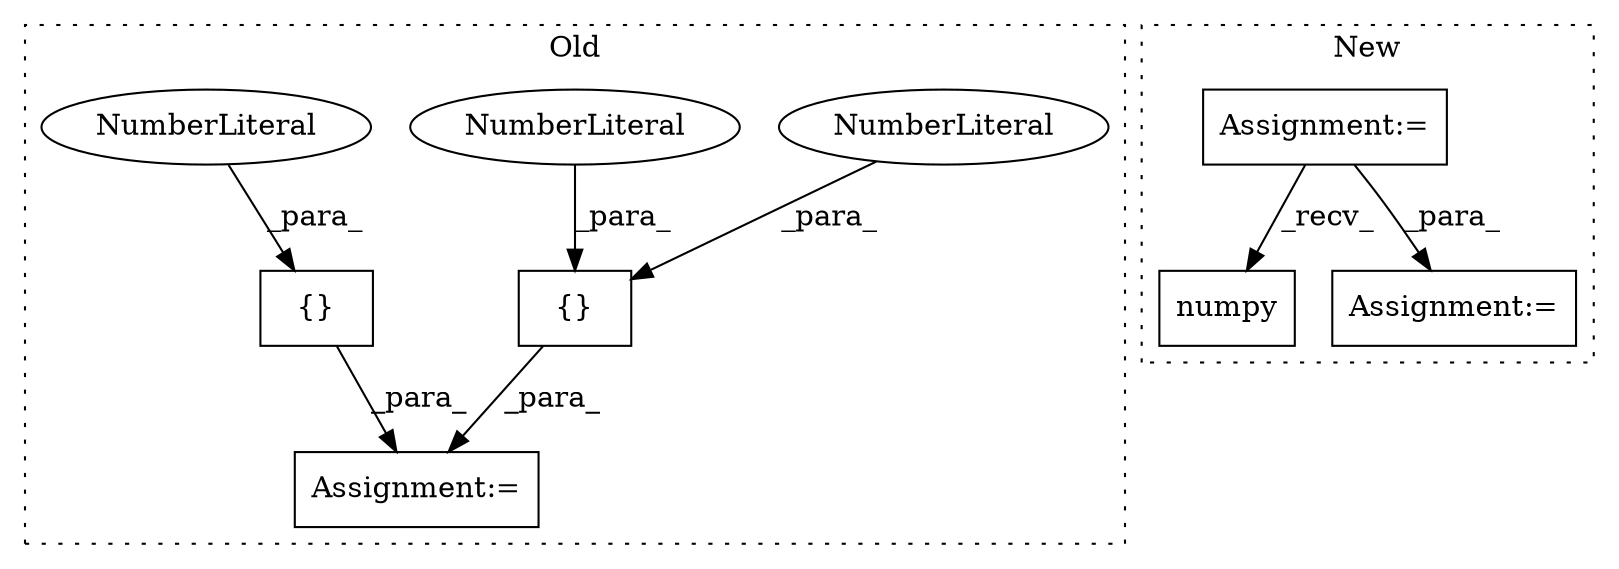 digraph G {
subgraph cluster0 {
1 [label="{}" a="4" s="3977,3993" l="1,1" shape="box"];
3 [label="Assignment:=" a="7" s="3929" l="1" shape="box"];
5 [label="NumberLiteral" a="34" s="3986" l="7" shape="ellipse"];
6 [label="{}" a="4" s="4031,4045" l="1,1" shape="box"];
7 [label="NumberLiteral" a="34" s="3978" l="7" shape="ellipse"];
8 [label="NumberLiteral" a="34" s="4032" l="6" shape="ellipse"];
label = "Old";
style="dotted";
}
subgraph cluster1 {
2 [label="numpy" a="32" s="5423" l="7" shape="box"];
4 [label="Assignment:=" a="7" s="5386" l="1" shape="box"];
9 [label="Assignment:=" a="7" s="5755" l="1" shape="box"];
label = "New";
style="dotted";
}
1 -> 3 [label="_para_"];
4 -> 9 [label="_para_"];
4 -> 2 [label="_recv_"];
5 -> 1 [label="_para_"];
6 -> 3 [label="_para_"];
7 -> 1 [label="_para_"];
8 -> 6 [label="_para_"];
}